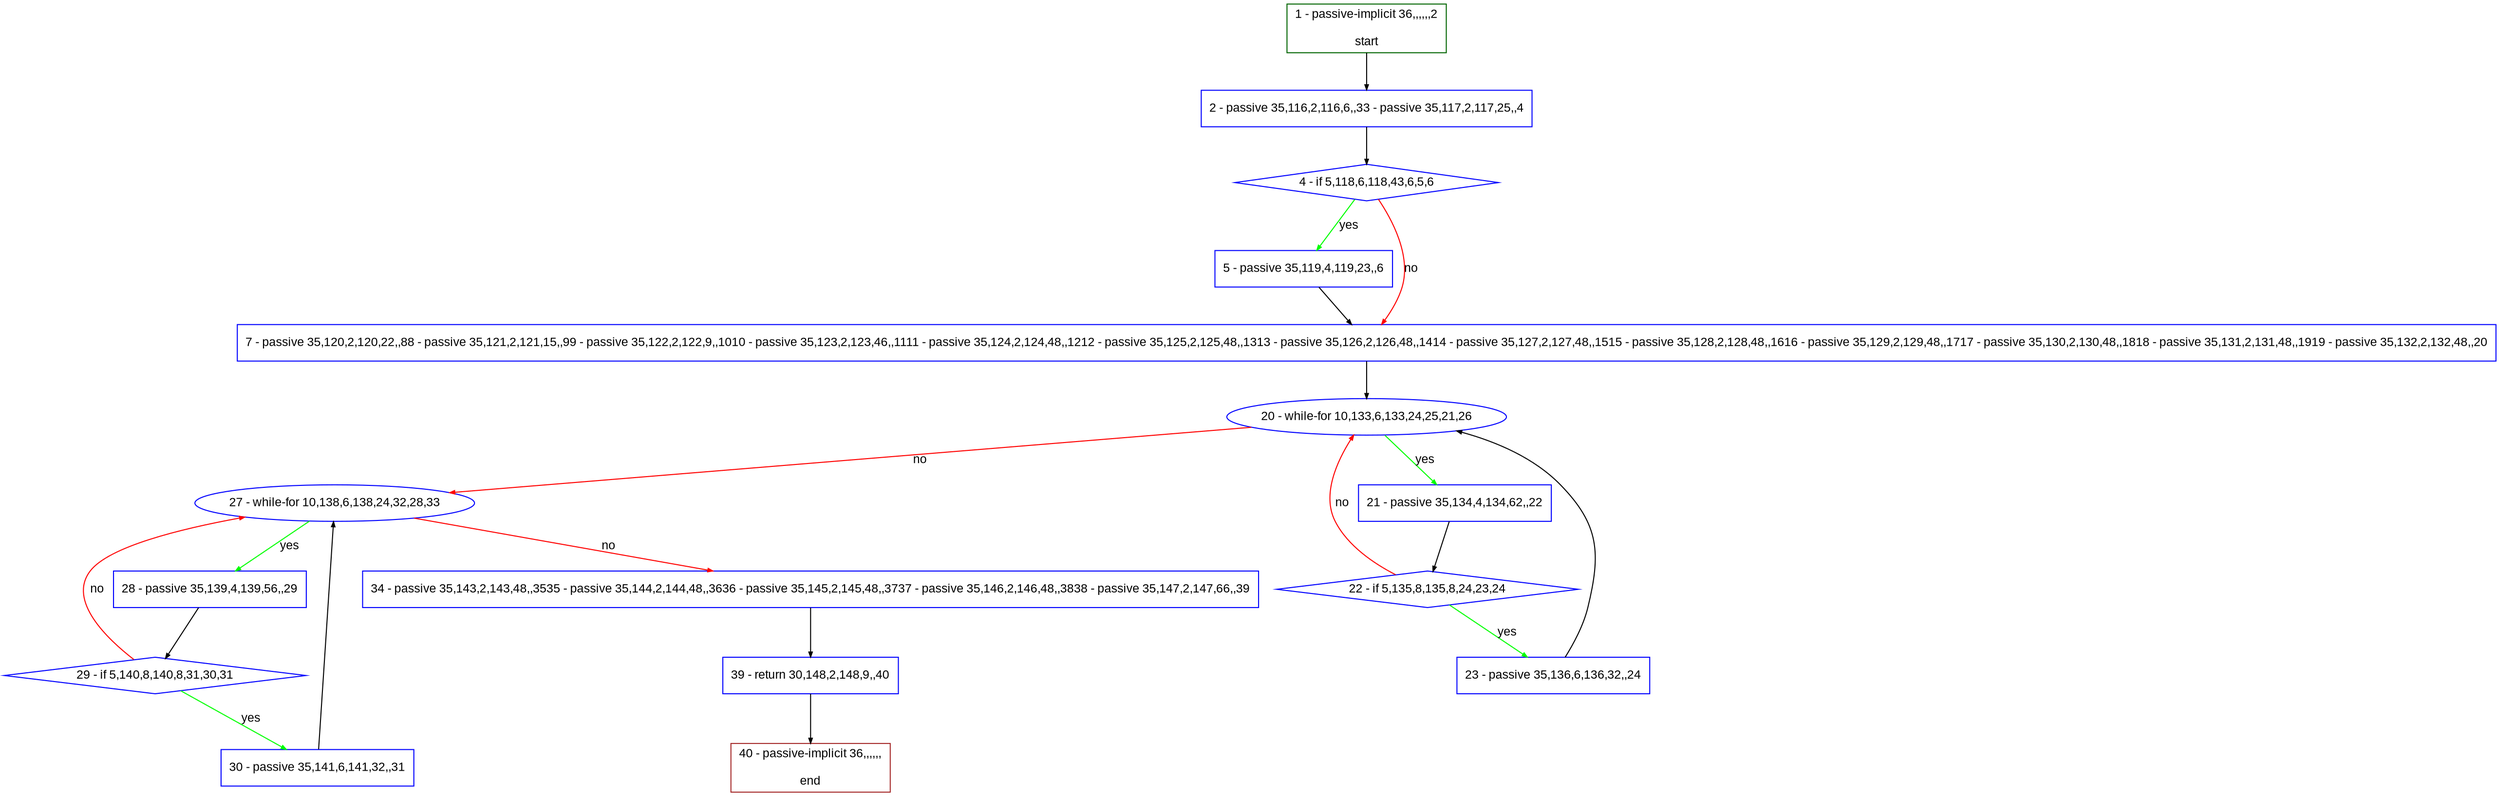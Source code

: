 digraph "" {
  graph [pack="true", label="", fontsize="12", packmode="clust", fontname="Arial", fillcolor="#FFFFCC", bgcolor="white", style="rounded,filled", compound="true"];
  node [node_initialized="no", label="", color="grey", fontsize="12", fillcolor="white", fontname="Arial", style="filled", shape="rectangle", compound="true", fixedsize="false"];
  edge [fontcolor="black", arrowhead="normal", arrowtail="none", arrowsize="0.5", ltail="", label="", color="black", fontsize="12", lhead="", fontname="Arial", dir="forward", compound="true"];
  __N1 [label="2 - passive 35,116,2,116,6,,33 - passive 35,117,2,117,25,,4", color="#0000ff", fillcolor="#ffffff", style="filled", shape="box"];
  __N2 [label="1 - passive-implicit 36,,,,,,2\n\nstart", color="#006400", fillcolor="#ffffff", style="filled", shape="box"];
  __N3 [label="4 - if 5,118,6,118,43,6,5,6", color="#0000ff", fillcolor="#ffffff", style="filled", shape="diamond"];
  __N4 [label="5 - passive 35,119,4,119,23,,6", color="#0000ff", fillcolor="#ffffff", style="filled", shape="box"];
  __N5 [label="7 - passive 35,120,2,120,22,,88 - passive 35,121,2,121,15,,99 - passive 35,122,2,122,9,,1010 - passive 35,123,2,123,46,,1111 - passive 35,124,2,124,48,,1212 - passive 35,125,2,125,48,,1313 - passive 35,126,2,126,48,,1414 - passive 35,127,2,127,48,,1515 - passive 35,128,2,128,48,,1616 - passive 35,129,2,129,48,,1717 - passive 35,130,2,130,48,,1818 - passive 35,131,2,131,48,,1919 - passive 35,132,2,132,48,,20", color="#0000ff", fillcolor="#ffffff", style="filled", shape="box"];
  __N6 [label="20 - while-for 10,133,6,133,24,25,21,26", color="#0000ff", fillcolor="#ffffff", style="filled", shape="oval"];
  __N7 [label="21 - passive 35,134,4,134,62,,22", color="#0000ff", fillcolor="#ffffff", style="filled", shape="box"];
  __N8 [label="27 - while-for 10,138,6,138,24,32,28,33", color="#0000ff", fillcolor="#ffffff", style="filled", shape="oval"];
  __N9 [label="22 - if 5,135,8,135,8,24,23,24", color="#0000ff", fillcolor="#ffffff", style="filled", shape="diamond"];
  __N10 [label="23 - passive 35,136,6,136,32,,24", color="#0000ff", fillcolor="#ffffff", style="filled", shape="box"];
  __N11 [label="28 - passive 35,139,4,139,56,,29", color="#0000ff", fillcolor="#ffffff", style="filled", shape="box"];
  __N12 [label="34 - passive 35,143,2,143,48,,3535 - passive 35,144,2,144,48,,3636 - passive 35,145,2,145,48,,3737 - passive 35,146,2,146,48,,3838 - passive 35,147,2,147,66,,39", color="#0000ff", fillcolor="#ffffff", style="filled", shape="box"];
  __N13 [label="29 - if 5,140,8,140,8,31,30,31", color="#0000ff", fillcolor="#ffffff", style="filled", shape="diamond"];
  __N14 [label="30 - passive 35,141,6,141,32,,31", color="#0000ff", fillcolor="#ffffff", style="filled", shape="box"];
  __N15 [label="39 - return 30,148,2,148,9,,40", color="#0000ff", fillcolor="#ffffff", style="filled", shape="box"];
  __N16 [label="40 - passive-implicit 36,,,,,,\n\nend", color="#a52a2a", fillcolor="#ffffff", style="filled", shape="box"];
  __N2 -> __N1 [arrowhead="normal", arrowtail="none", color="#000000", label="", dir="forward"];
  __N1 -> __N3 [arrowhead="normal", arrowtail="none", color="#000000", label="", dir="forward"];
  __N3 -> __N4 [arrowhead="normal", arrowtail="none", color="#00ff00", label="yes", dir="forward"];
  __N3 -> __N5 [arrowhead="normal", arrowtail="none", color="#ff0000", label="no", dir="forward"];
  __N4 -> __N5 [arrowhead="normal", arrowtail="none", color="#000000", label="", dir="forward"];
  __N5 -> __N6 [arrowhead="normal", arrowtail="none", color="#000000", label="", dir="forward"];
  __N6 -> __N7 [arrowhead="normal", arrowtail="none", color="#00ff00", label="yes", dir="forward"];
  __N6 -> __N8 [arrowhead="normal", arrowtail="none", color="#ff0000", label="no", dir="forward"];
  __N7 -> __N9 [arrowhead="normal", arrowtail="none", color="#000000", label="", dir="forward"];
  __N9 -> __N6 [arrowhead="normal", arrowtail="none", color="#ff0000", label="no", dir="forward"];
  __N9 -> __N10 [arrowhead="normal", arrowtail="none", color="#00ff00", label="yes", dir="forward"];
  __N10 -> __N6 [arrowhead="normal", arrowtail="none", color="#000000", label="", dir="forward"];
  __N8 -> __N11 [arrowhead="normal", arrowtail="none", color="#00ff00", label="yes", dir="forward"];
  __N8 -> __N12 [arrowhead="normal", arrowtail="none", color="#ff0000", label="no", dir="forward"];
  __N11 -> __N13 [arrowhead="normal", arrowtail="none", color="#000000", label="", dir="forward"];
  __N13 -> __N8 [arrowhead="normal", arrowtail="none", color="#ff0000", label="no", dir="forward"];
  __N13 -> __N14 [arrowhead="normal", arrowtail="none", color="#00ff00", label="yes", dir="forward"];
  __N14 -> __N8 [arrowhead="normal", arrowtail="none", color="#000000", label="", dir="forward"];
  __N12 -> __N15 [arrowhead="normal", arrowtail="none", color="#000000", label="", dir="forward"];
  __N15 -> __N16 [arrowhead="normal", arrowtail="none", color="#000000", label="", dir="forward"];
}
